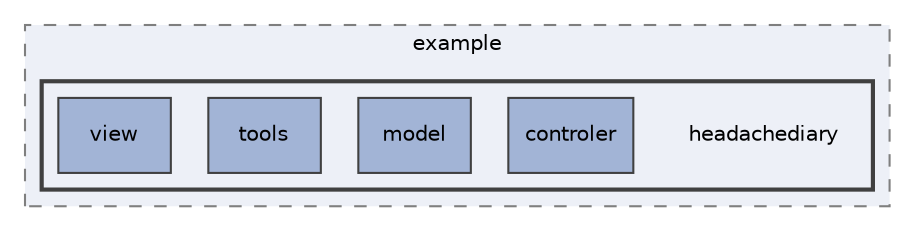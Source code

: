 digraph "C:/Users/Ydrani/Programmation/Java/MyHeadacheDiary/HeadacheDiary/src/main/java/com/example/headachediary"
{
 // LATEX_PDF_SIZE
  edge [fontname="Helvetica",fontsize="10",labelfontname="Helvetica",labelfontsize="10"];
  node [fontname="Helvetica",fontsize="10",shape=record];
  compound=true
  subgraph clusterdir_2eccd7d0dcacdf71bb59223f8a2f9d03 {
    graph [ bgcolor="#edf0f7", pencolor="grey50", style="filled,dashed,", label="example", fontname="Helvetica", fontsize="10", URL="dir_2eccd7d0dcacdf71bb59223f8a2f9d03.html"]
  subgraph clusterdir_cda661a52034550208f7ce92b69f5a62 {
    graph [ bgcolor="#edf0f7", pencolor="grey25", style="filled,bold,", label="", fontname="Helvetica", fontsize="10", URL="dir_cda661a52034550208f7ce92b69f5a62.html"]
    dir_cda661a52034550208f7ce92b69f5a62 [shape=plaintext, label="headachediary"];
  dir_1890d13e960c8eb5246a75a97e709471 [shape=box, label="controler", style="filled,", fillcolor="#a2b4d6", color="grey25", URL="dir_1890d13e960c8eb5246a75a97e709471.html"];
  dir_ee08c570083a19110de933ff55344376 [shape=box, label="model", style="filled,", fillcolor="#a2b4d6", color="grey25", URL="dir_ee08c570083a19110de933ff55344376.html"];
  dir_ef9aa1db556abe9e99ee6e217420804a [shape=box, label="tools", style="filled,", fillcolor="#a2b4d6", color="grey25", URL="dir_ef9aa1db556abe9e99ee6e217420804a.html"];
  dir_2a33144d59f23593ec801162518e7283 [shape=box, label="view", style="filled,", fillcolor="#a2b4d6", color="grey25", URL="dir_2a33144d59f23593ec801162518e7283.html"];
  }
  }
}
